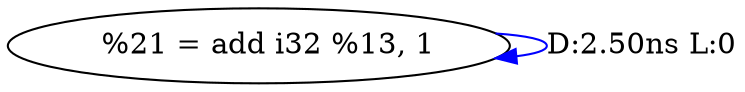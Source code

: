 digraph {
Node0x31591a0[label="  %21 = add i32 %13, 1"];
Node0x31591a0 -> Node0x31591a0[label="D:2.50ns L:0",color=blue];
}
